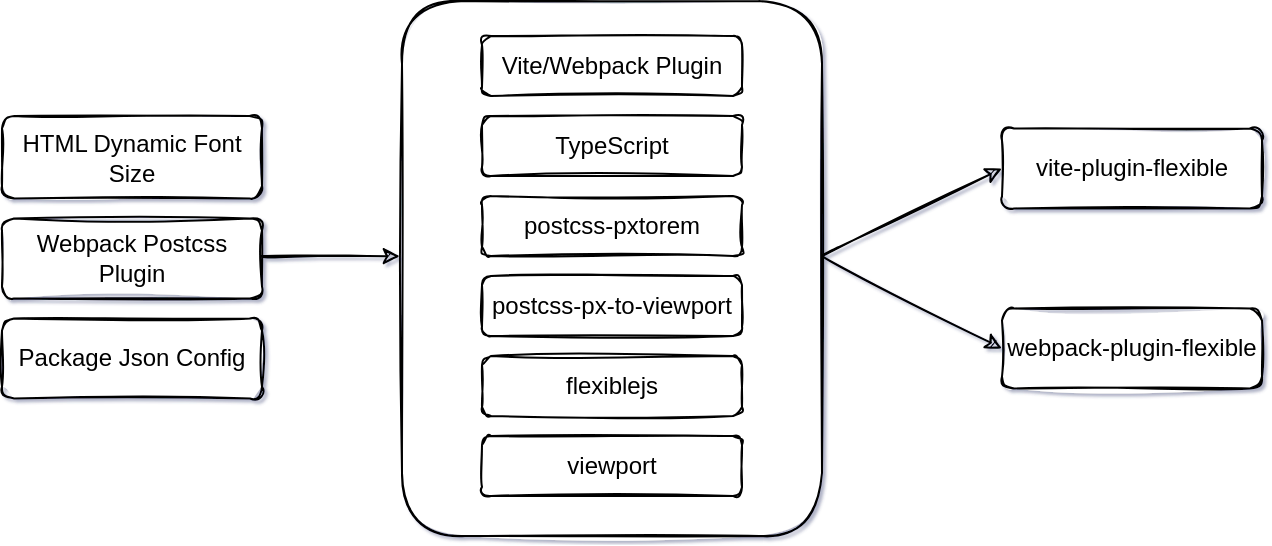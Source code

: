 <mxfile version="20.3.3" type="github">
  <diagram id="5TdfPBAJto_R0d6EPSnp" name="Page-1">
    <mxGraphModel dx="946" dy="614" grid="1" gridSize="10" guides="1" tooltips="1" connect="1" arrows="1" fold="1" page="1" pageScale="1" pageWidth="827" pageHeight="1169" background="none" math="0" shadow="1">
      <root>
        <mxCell id="0" />
        <mxCell id="1" parent="0" />
        <mxCell id="FUg5J9aVBCaIexgjL72Z-1" value="HTML Dynamic Font Size" style="rounded=1;whiteSpace=wrap;html=1;sketch=1;" parent="1" vertex="1">
          <mxGeometry x="100" y="290" width="130" height="41.25" as="geometry" />
        </mxCell>
        <mxCell id="FUg5J9aVBCaIexgjL72Z-2" value="Webpack Postcss Plugin" style="rounded=1;whiteSpace=wrap;html=1;sketch=1;" parent="1" vertex="1">
          <mxGeometry x="100" y="341.25" width="130" height="40" as="geometry" />
        </mxCell>
        <mxCell id="FUg5J9aVBCaIexgjL72Z-3" value="Package Json Config" style="rounded=1;whiteSpace=wrap;html=1;sketch=1;" parent="1" vertex="1">
          <mxGeometry x="100" y="391.25" width="130" height="40" as="geometry" />
        </mxCell>
        <mxCell id="FUg5J9aVBCaIexgjL72Z-4" value="" style="rounded=1;whiteSpace=wrap;html=1;sketch=1;" parent="1" vertex="1">
          <mxGeometry x="300" y="232.5" width="210" height="267.5" as="geometry" />
        </mxCell>
        <mxCell id="FUg5J9aVBCaIexgjL72Z-5" value="Vite/Webpack Plugin" style="rounded=1;whiteSpace=wrap;html=1;sketch=1;" parent="1" vertex="1">
          <mxGeometry x="340" y="250" width="130" height="30" as="geometry" />
        </mxCell>
        <mxCell id="FUg5J9aVBCaIexgjL72Z-6" value="TypeScript" style="rounded=1;whiteSpace=wrap;html=1;sketch=1;" parent="1" vertex="1">
          <mxGeometry x="340" y="290" width="130" height="30" as="geometry" />
        </mxCell>
        <mxCell id="FUg5J9aVBCaIexgjL72Z-7" value="postcss-pxtorem" style="rounded=1;whiteSpace=wrap;html=1;sketch=1;" parent="1" vertex="1">
          <mxGeometry x="340" y="330" width="130" height="30" as="geometry" />
        </mxCell>
        <mxCell id="FUg5J9aVBCaIexgjL72Z-8" value="postcss-px-to-viewport" style="rounded=1;whiteSpace=wrap;html=1;sketch=1;" parent="1" vertex="1">
          <mxGeometry x="340" y="370" width="130" height="30" as="geometry" />
        </mxCell>
        <mxCell id="FUg5J9aVBCaIexgjL72Z-9" value="flexiblejs" style="rounded=1;whiteSpace=wrap;html=1;sketch=1;" parent="1" vertex="1">
          <mxGeometry x="340" y="410" width="130" height="30" as="geometry" />
        </mxCell>
        <mxCell id="FUg5J9aVBCaIexgjL72Z-10" value="vite-plugin-flexible" style="rounded=1;whiteSpace=wrap;html=1;sketch=1;" parent="1" vertex="1">
          <mxGeometry x="600" y="296.25" width="130" height="40" as="geometry" />
        </mxCell>
        <mxCell id="FUg5J9aVBCaIexgjL72Z-11" value="webpack-plugin-flexible" style="rounded=1;whiteSpace=wrap;html=1;sketch=1;" parent="1" vertex="1">
          <mxGeometry x="600" y="386.25" width="130" height="40" as="geometry" />
        </mxCell>
        <mxCell id="FUg5J9aVBCaIexgjL72Z-12" value="viewport" style="rounded=1;whiteSpace=wrap;html=1;sketch=1;" parent="1" vertex="1">
          <mxGeometry x="340" y="450" width="130" height="30" as="geometry" />
        </mxCell>
        <mxCell id="FUg5J9aVBCaIexgjL72Z-13" value="" style="endArrow=classic;html=1;rounded=1;entryX=-0.005;entryY=0.477;entryDx=0;entryDy=0;entryPerimeter=0;sketch=1;curved=1;" parent="1" target="FUg5J9aVBCaIexgjL72Z-4" edge="1">
          <mxGeometry width="50" height="50" relative="1" as="geometry">
            <mxPoint x="230" y="360" as="sourcePoint" />
            <mxPoint x="440" y="390" as="targetPoint" />
          </mxGeometry>
        </mxCell>
        <mxCell id="FUg5J9aVBCaIexgjL72Z-14" value="" style="endArrow=classic;html=1;rounded=1;entryX=0;entryY=0.5;entryDx=0;entryDy=0;sketch=1;curved=1;" parent="1" target="FUg5J9aVBCaIexgjL72Z-10" edge="1">
          <mxGeometry width="50" height="50" relative="1" as="geometry">
            <mxPoint x="510" y="360" as="sourcePoint" />
            <mxPoint x="578.95" y="360.097" as="targetPoint" />
          </mxGeometry>
        </mxCell>
        <mxCell id="FUg5J9aVBCaIexgjL72Z-15" value="" style="endArrow=classic;html=1;rounded=1;entryX=0;entryY=0.5;entryDx=0;entryDy=0;sketch=1;curved=1;" parent="1" target="FUg5J9aVBCaIexgjL72Z-11" edge="1">
          <mxGeometry width="50" height="50" relative="1" as="geometry">
            <mxPoint x="510" y="360" as="sourcePoint" />
            <mxPoint x="610" y="326.25" as="targetPoint" />
          </mxGeometry>
        </mxCell>
      </root>
    </mxGraphModel>
  </diagram>
</mxfile>
